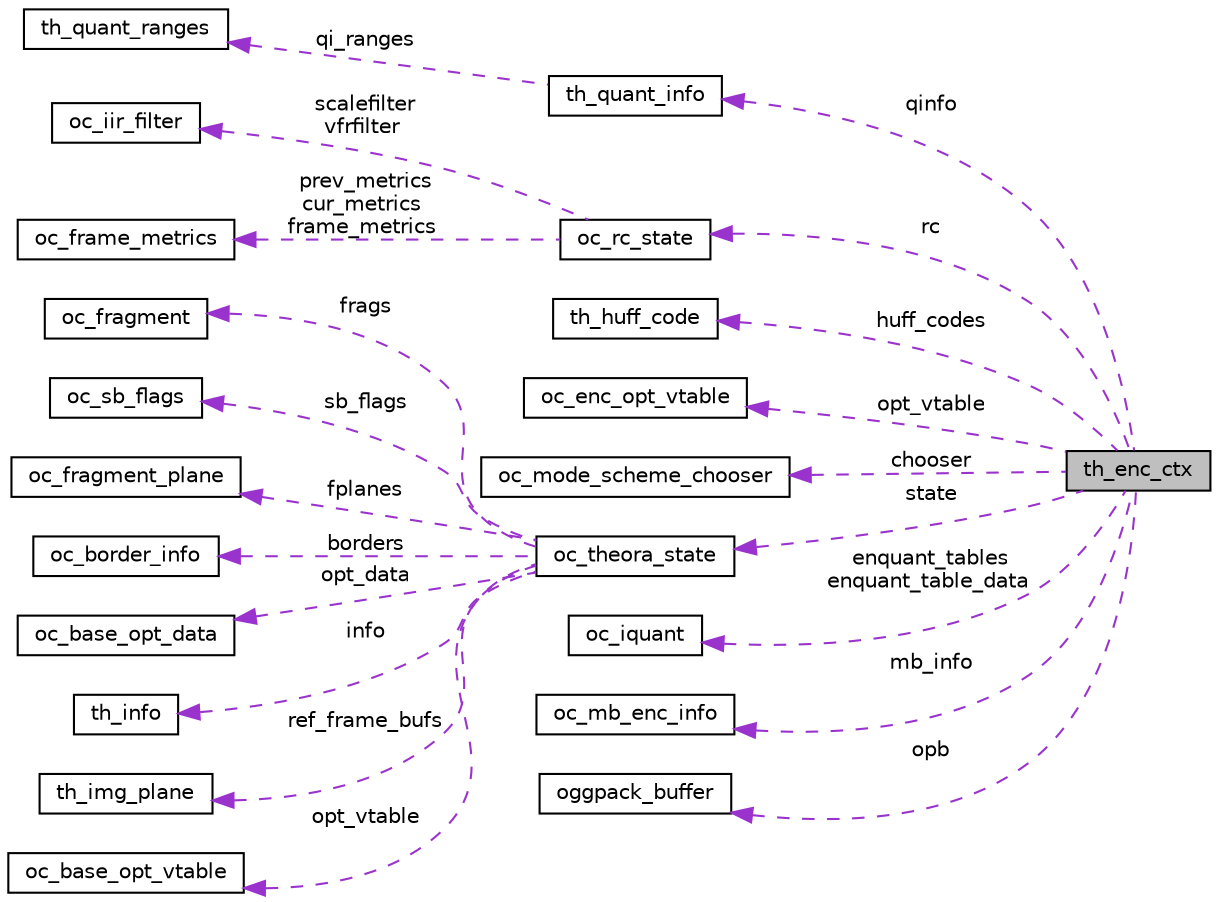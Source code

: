 digraph "th_enc_ctx"
{
  edge [fontname="Helvetica",fontsize="10",labelfontname="Helvetica",labelfontsize="10"];
  node [fontname="Helvetica",fontsize="10",shape=record];
  rankdir="LR";
  Node1 [label="th_enc_ctx",height=0.2,width=0.4,color="black", fillcolor="grey75", style="filled", fontcolor="black"];
  Node2 -> Node1 [dir="back",color="darkorchid3",fontsize="10",style="dashed",label=" qinfo" ,fontname="Helvetica"];
  Node2 [label="th_quant_info",height=0.2,width=0.4,color="black", fillcolor="white", style="filled",URL="$structth__quant__info.html"];
  Node3 -> Node2 [dir="back",color="darkorchid3",fontsize="10",style="dashed",label=" qi_ranges" ,fontname="Helvetica"];
  Node3 [label="th_quant_ranges",height=0.2,width=0.4,color="black", fillcolor="white", style="filled",URL="$structth__quant__ranges.html"];
  Node4 -> Node1 [dir="back",color="darkorchid3",fontsize="10",style="dashed",label=" rc" ,fontname="Helvetica"];
  Node4 [label="oc_rc_state",height=0.2,width=0.4,color="black", fillcolor="white", style="filled",URL="$structoc__rc__state.html"];
  Node5 -> Node4 [dir="back",color="darkorchid3",fontsize="10",style="dashed",label=" scalefilter\nvfrfilter" ,fontname="Helvetica"];
  Node5 [label="oc_iir_filter",height=0.2,width=0.4,color="black", fillcolor="white", style="filled",URL="$structoc__iir__filter.html"];
  Node6 -> Node4 [dir="back",color="darkorchid3",fontsize="10",style="dashed",label=" prev_metrics\ncur_metrics\nframe_metrics" ,fontname="Helvetica"];
  Node6 [label="oc_frame_metrics",height=0.2,width=0.4,color="black", fillcolor="white", style="filled",URL="$structoc__frame__metrics.html"];
  Node7 -> Node1 [dir="back",color="darkorchid3",fontsize="10",style="dashed",label=" huff_codes" ,fontname="Helvetica"];
  Node7 [label="th_huff_code",height=0.2,width=0.4,color="black", fillcolor="white", style="filled",URL="$structth__huff__code.html"];
  Node8 -> Node1 [dir="back",color="darkorchid3",fontsize="10",style="dashed",label=" opt_vtable" ,fontname="Helvetica"];
  Node8 [label="oc_enc_opt_vtable",height=0.2,width=0.4,color="black", fillcolor="white", style="filled",URL="$structoc__enc__opt__vtable.html"];
  Node9 -> Node1 [dir="back",color="darkorchid3",fontsize="10",style="dashed",label=" chooser" ,fontname="Helvetica"];
  Node9 [label="oc_mode_scheme_chooser",height=0.2,width=0.4,color="black", fillcolor="white", style="filled",URL="$structoc__mode__scheme__chooser.html"];
  Node10 -> Node1 [dir="back",color="darkorchid3",fontsize="10",style="dashed",label=" state" ,fontname="Helvetica"];
  Node10 [label="oc_theora_state",height=0.2,width=0.4,color="black", fillcolor="white", style="filled",URL="$structoc__theora__state.html"];
  Node11 -> Node10 [dir="back",color="darkorchid3",fontsize="10",style="dashed",label=" frags" ,fontname="Helvetica"];
  Node11 [label="oc_fragment",height=0.2,width=0.4,color="black", fillcolor="white", style="filled",URL="$structoc__fragment.html"];
  Node12 -> Node10 [dir="back",color="darkorchid3",fontsize="10",style="dashed",label=" sb_flags" ,fontname="Helvetica"];
  Node12 [label="oc_sb_flags",height=0.2,width=0.4,color="black", fillcolor="white", style="filled",URL="$structoc__sb__flags.html"];
  Node13 -> Node10 [dir="back",color="darkorchid3",fontsize="10",style="dashed",label=" fplanes" ,fontname="Helvetica"];
  Node13 [label="oc_fragment_plane",height=0.2,width=0.4,color="black", fillcolor="white", style="filled",URL="$structoc__fragment__plane.html"];
  Node14 -> Node10 [dir="back",color="darkorchid3",fontsize="10",style="dashed",label=" borders" ,fontname="Helvetica"];
  Node14 [label="oc_border_info",height=0.2,width=0.4,color="black", fillcolor="white", style="filled",URL="$structoc__border__info.html"];
  Node15 -> Node10 [dir="back",color="darkorchid3",fontsize="10",style="dashed",label=" opt_data" ,fontname="Helvetica"];
  Node15 [label="oc_base_opt_data",height=0.2,width=0.4,color="black", fillcolor="white", style="filled",URL="$structoc__base__opt__data.html"];
  Node16 -> Node10 [dir="back",color="darkorchid3",fontsize="10",style="dashed",label=" info" ,fontname="Helvetica"];
  Node16 [label="th_info",height=0.2,width=0.4,color="black", fillcolor="white", style="filled",URL="$structth__info.html"];
  Node17 -> Node10 [dir="back",color="darkorchid3",fontsize="10",style="dashed",label=" ref_frame_bufs" ,fontname="Helvetica"];
  Node17 [label="th_img_plane",height=0.2,width=0.4,color="black", fillcolor="white", style="filled",URL="$structth__img__plane.html"];
  Node18 -> Node10 [dir="back",color="darkorchid3",fontsize="10",style="dashed",label=" opt_vtable" ,fontname="Helvetica"];
  Node18 [label="oc_base_opt_vtable",height=0.2,width=0.4,color="black", fillcolor="white", style="filled",URL="$structoc__base__opt__vtable.html"];
  Node19 -> Node1 [dir="back",color="darkorchid3",fontsize="10",style="dashed",label=" enquant_tables\nenquant_table_data" ,fontname="Helvetica"];
  Node19 [label="oc_iquant",height=0.2,width=0.4,color="black", fillcolor="white", style="filled",URL="$structoc__iquant.html"];
  Node20 -> Node1 [dir="back",color="darkorchid3",fontsize="10",style="dashed",label=" mb_info" ,fontname="Helvetica"];
  Node20 [label="oc_mb_enc_info",height=0.2,width=0.4,color="black", fillcolor="white", style="filled",URL="$structoc__mb__enc__info.html"];
  Node21 -> Node1 [dir="back",color="darkorchid3",fontsize="10",style="dashed",label=" opb" ,fontname="Helvetica"];
  Node21 [label="oggpack_buffer",height=0.2,width=0.4,color="black", fillcolor="white", style="filled",URL="$structoggpack__buffer.html"];
}
